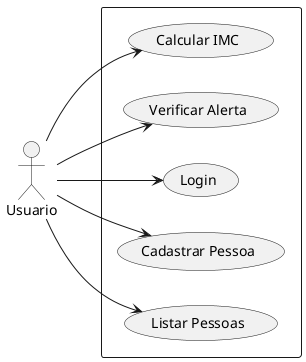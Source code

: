 @startuml
left to right direction

actor Usuario

' Casos de uso para a classe SistemaCadastro
rectangle {
    ' Casos de uso para a classe Pessoa
    usecase CalcularIMC as "Calcular IMC"
    usecase VerificarAlerta as "Verificar Alerta"

    usecase Login as "Login"
    usecase CadastrarPessoa as "Cadastrar Pessoa"
    usecase ListarPessoas as "Listar Pessoas"
}

Usuario --> CalcularIMC
Usuario --> VerificarAlerta

Usuario --> Login
Usuario --> CadastrarPessoa
Usuario --> ListarPessoas

@enduml
